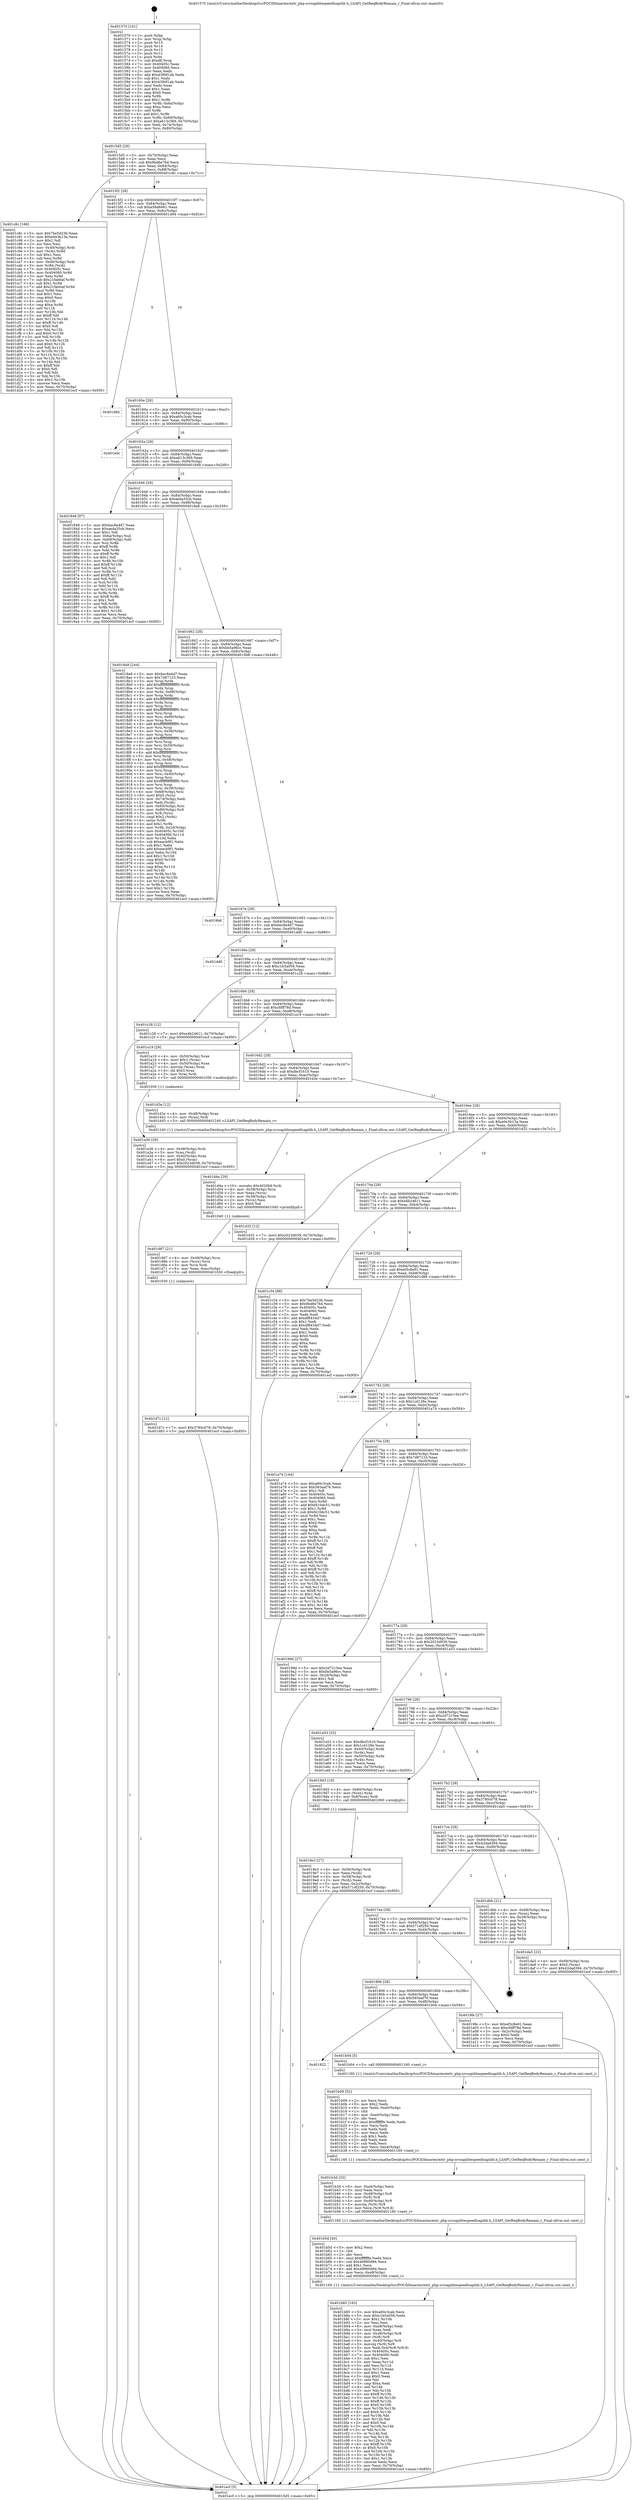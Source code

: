digraph "0x401570" {
  label = "0x401570 (/mnt/c/Users/mathe/Desktop/tcc/POCII/binaries/extr_php-srcsapilitespeedlsapilib.h_LSAPI_GetReqBodyRemain_r_Final-ollvm.out::main(0))"
  labelloc = "t"
  node[shape=record]

  Entry [label="",width=0.3,height=0.3,shape=circle,fillcolor=black,style=filled]
  "0x4015d5" [label="{
     0x4015d5 [29]\l
     | [instrs]\l
     &nbsp;&nbsp;0x4015d5 \<+3\>: mov -0x70(%rbp),%eax\l
     &nbsp;&nbsp;0x4015d8 \<+2\>: mov %eax,%ecx\l
     &nbsp;&nbsp;0x4015da \<+6\>: sub $0x9bd6e76d,%ecx\l
     &nbsp;&nbsp;0x4015e0 \<+6\>: mov %eax,-0x84(%rbp)\l
     &nbsp;&nbsp;0x4015e6 \<+6\>: mov %ecx,-0x88(%rbp)\l
     &nbsp;&nbsp;0x4015ec \<+6\>: je 0000000000401c8c \<main+0x71c\>\l
  }"]
  "0x401c8c" [label="{
     0x401c8c [166]\l
     | [instrs]\l
     &nbsp;&nbsp;0x401c8c \<+5\>: mov $0x7be5d23b,%eax\l
     &nbsp;&nbsp;0x401c91 \<+5\>: mov $0xe0e3b13a,%ecx\l
     &nbsp;&nbsp;0x401c96 \<+2\>: mov $0x1,%dl\l
     &nbsp;&nbsp;0x401c98 \<+2\>: xor %esi,%esi\l
     &nbsp;&nbsp;0x401c9a \<+4\>: mov -0x40(%rbp),%rdi\l
     &nbsp;&nbsp;0x401c9e \<+3\>: mov (%rdi),%r8d\l
     &nbsp;&nbsp;0x401ca1 \<+3\>: sub $0x1,%esi\l
     &nbsp;&nbsp;0x401ca4 \<+3\>: sub %esi,%r8d\l
     &nbsp;&nbsp;0x401ca7 \<+4\>: mov -0x40(%rbp),%rdi\l
     &nbsp;&nbsp;0x401cab \<+3\>: mov %r8d,(%rdi)\l
     &nbsp;&nbsp;0x401cae \<+7\>: mov 0x40405c,%esi\l
     &nbsp;&nbsp;0x401cb5 \<+8\>: mov 0x404060,%r8d\l
     &nbsp;&nbsp;0x401cbd \<+3\>: mov %esi,%r9d\l
     &nbsp;&nbsp;0x401cc0 \<+7\>: sub $0x21fab0af,%r9d\l
     &nbsp;&nbsp;0x401cc7 \<+4\>: sub $0x1,%r9d\l
     &nbsp;&nbsp;0x401ccb \<+7\>: add $0x21fab0af,%r9d\l
     &nbsp;&nbsp;0x401cd2 \<+4\>: imul %r9d,%esi\l
     &nbsp;&nbsp;0x401cd6 \<+3\>: and $0x1,%esi\l
     &nbsp;&nbsp;0x401cd9 \<+3\>: cmp $0x0,%esi\l
     &nbsp;&nbsp;0x401cdc \<+4\>: sete %r10b\l
     &nbsp;&nbsp;0x401ce0 \<+4\>: cmp $0xa,%r8d\l
     &nbsp;&nbsp;0x401ce4 \<+4\>: setl %r11b\l
     &nbsp;&nbsp;0x401ce8 \<+3\>: mov %r10b,%bl\l
     &nbsp;&nbsp;0x401ceb \<+3\>: xor $0xff,%bl\l
     &nbsp;&nbsp;0x401cee \<+3\>: mov %r11b,%r14b\l
     &nbsp;&nbsp;0x401cf1 \<+4\>: xor $0xff,%r14b\l
     &nbsp;&nbsp;0x401cf5 \<+3\>: xor $0x0,%dl\l
     &nbsp;&nbsp;0x401cf8 \<+3\>: mov %bl,%r15b\l
     &nbsp;&nbsp;0x401cfb \<+4\>: and $0x0,%r15b\l
     &nbsp;&nbsp;0x401cff \<+3\>: and %dl,%r10b\l
     &nbsp;&nbsp;0x401d02 \<+3\>: mov %r14b,%r12b\l
     &nbsp;&nbsp;0x401d05 \<+4\>: and $0x0,%r12b\l
     &nbsp;&nbsp;0x401d09 \<+3\>: and %dl,%r11b\l
     &nbsp;&nbsp;0x401d0c \<+3\>: or %r10b,%r15b\l
     &nbsp;&nbsp;0x401d0f \<+3\>: or %r11b,%r12b\l
     &nbsp;&nbsp;0x401d12 \<+3\>: xor %r12b,%r15b\l
     &nbsp;&nbsp;0x401d15 \<+3\>: or %r14b,%bl\l
     &nbsp;&nbsp;0x401d18 \<+3\>: xor $0xff,%bl\l
     &nbsp;&nbsp;0x401d1b \<+3\>: or $0x0,%dl\l
     &nbsp;&nbsp;0x401d1e \<+2\>: and %dl,%bl\l
     &nbsp;&nbsp;0x401d20 \<+3\>: or %bl,%r15b\l
     &nbsp;&nbsp;0x401d23 \<+4\>: test $0x1,%r15b\l
     &nbsp;&nbsp;0x401d27 \<+3\>: cmovne %ecx,%eax\l
     &nbsp;&nbsp;0x401d2a \<+3\>: mov %eax,-0x70(%rbp)\l
     &nbsp;&nbsp;0x401d2d \<+5\>: jmp 0000000000401ecf \<main+0x95f\>\l
  }"]
  "0x4015f2" [label="{
     0x4015f2 [28]\l
     | [instrs]\l
     &nbsp;&nbsp;0x4015f2 \<+5\>: jmp 00000000004015f7 \<main+0x87\>\l
     &nbsp;&nbsp;0x4015f7 \<+6\>: mov -0x84(%rbp),%eax\l
     &nbsp;&nbsp;0x4015fd \<+5\>: sub $0xa56d6661,%eax\l
     &nbsp;&nbsp;0x401602 \<+6\>: mov %eax,-0x8c(%rbp)\l
     &nbsp;&nbsp;0x401608 \<+6\>: je 0000000000401d94 \<main+0x824\>\l
  }"]
  Exit [label="",width=0.3,height=0.3,shape=circle,fillcolor=black,style=filled,peripheries=2]
  "0x401d94" [label="{
     0x401d94\l
  }", style=dashed]
  "0x40160e" [label="{
     0x40160e [28]\l
     | [instrs]\l
     &nbsp;&nbsp;0x40160e \<+5\>: jmp 0000000000401613 \<main+0xa3\>\l
     &nbsp;&nbsp;0x401613 \<+6\>: mov -0x84(%rbp),%eax\l
     &nbsp;&nbsp;0x401619 \<+5\>: sub $0xa60c3cab,%eax\l
     &nbsp;&nbsp;0x40161e \<+6\>: mov %eax,-0x90(%rbp)\l
     &nbsp;&nbsp;0x401624 \<+6\>: je 0000000000401e0c \<main+0x89c\>\l
  }"]
  "0x401d7c" [label="{
     0x401d7c [12]\l
     | [instrs]\l
     &nbsp;&nbsp;0x401d7c \<+7\>: movl $0x3780c078,-0x70(%rbp)\l
     &nbsp;&nbsp;0x401d83 \<+5\>: jmp 0000000000401ecf \<main+0x95f\>\l
  }"]
  "0x401e0c" [label="{
     0x401e0c\l
  }", style=dashed]
  "0x40162a" [label="{
     0x40162a [28]\l
     | [instrs]\l
     &nbsp;&nbsp;0x40162a \<+5\>: jmp 000000000040162f \<main+0xbf\>\l
     &nbsp;&nbsp;0x40162f \<+6\>: mov -0x84(%rbp),%eax\l
     &nbsp;&nbsp;0x401635 \<+5\>: sub $0xa613c369,%eax\l
     &nbsp;&nbsp;0x40163a \<+6\>: mov %eax,-0x94(%rbp)\l
     &nbsp;&nbsp;0x401640 \<+6\>: je 0000000000401848 \<main+0x2d8\>\l
  }"]
  "0x401d67" [label="{
     0x401d67 [21]\l
     | [instrs]\l
     &nbsp;&nbsp;0x401d67 \<+4\>: mov -0x48(%rbp),%rcx\l
     &nbsp;&nbsp;0x401d6b \<+3\>: mov (%rcx),%rcx\l
     &nbsp;&nbsp;0x401d6e \<+3\>: mov %rcx,%rdi\l
     &nbsp;&nbsp;0x401d71 \<+6\>: mov %eax,-0xec(%rbp)\l
     &nbsp;&nbsp;0x401d77 \<+5\>: call 0000000000401030 \<free@plt\>\l
     | [calls]\l
     &nbsp;&nbsp;0x401030 \{1\} (unknown)\l
  }"]
  "0x401848" [label="{
     0x401848 [97]\l
     | [instrs]\l
     &nbsp;&nbsp;0x401848 \<+5\>: mov $0xbec8a4d7,%eax\l
     &nbsp;&nbsp;0x40184d \<+5\>: mov $0xaeda35cb,%ecx\l
     &nbsp;&nbsp;0x401852 \<+2\>: mov $0x1,%dl\l
     &nbsp;&nbsp;0x401854 \<+4\>: mov -0x6a(%rbp),%sil\l
     &nbsp;&nbsp;0x401858 \<+4\>: mov -0x69(%rbp),%dil\l
     &nbsp;&nbsp;0x40185c \<+3\>: mov %sil,%r8b\l
     &nbsp;&nbsp;0x40185f \<+4\>: xor $0xff,%r8b\l
     &nbsp;&nbsp;0x401863 \<+3\>: mov %dil,%r9b\l
     &nbsp;&nbsp;0x401866 \<+4\>: xor $0xff,%r9b\l
     &nbsp;&nbsp;0x40186a \<+3\>: xor $0x1,%dl\l
     &nbsp;&nbsp;0x40186d \<+3\>: mov %r8b,%r10b\l
     &nbsp;&nbsp;0x401870 \<+4\>: and $0xff,%r10b\l
     &nbsp;&nbsp;0x401874 \<+3\>: and %dl,%sil\l
     &nbsp;&nbsp;0x401877 \<+3\>: mov %r9b,%r11b\l
     &nbsp;&nbsp;0x40187a \<+4\>: and $0xff,%r11b\l
     &nbsp;&nbsp;0x40187e \<+3\>: and %dl,%dil\l
     &nbsp;&nbsp;0x401881 \<+3\>: or %sil,%r10b\l
     &nbsp;&nbsp;0x401884 \<+3\>: or %dil,%r11b\l
     &nbsp;&nbsp;0x401887 \<+3\>: xor %r11b,%r10b\l
     &nbsp;&nbsp;0x40188a \<+3\>: or %r9b,%r8b\l
     &nbsp;&nbsp;0x40188d \<+4\>: xor $0xff,%r8b\l
     &nbsp;&nbsp;0x401891 \<+3\>: or $0x1,%dl\l
     &nbsp;&nbsp;0x401894 \<+3\>: and %dl,%r8b\l
     &nbsp;&nbsp;0x401897 \<+3\>: or %r8b,%r10b\l
     &nbsp;&nbsp;0x40189a \<+4\>: test $0x1,%r10b\l
     &nbsp;&nbsp;0x40189e \<+3\>: cmovne %ecx,%eax\l
     &nbsp;&nbsp;0x4018a1 \<+3\>: mov %eax,-0x70(%rbp)\l
     &nbsp;&nbsp;0x4018a4 \<+5\>: jmp 0000000000401ecf \<main+0x95f\>\l
  }"]
  "0x401646" [label="{
     0x401646 [28]\l
     | [instrs]\l
     &nbsp;&nbsp;0x401646 \<+5\>: jmp 000000000040164b \<main+0xdb\>\l
     &nbsp;&nbsp;0x40164b \<+6\>: mov -0x84(%rbp),%eax\l
     &nbsp;&nbsp;0x401651 \<+5\>: sub $0xaeda35cb,%eax\l
     &nbsp;&nbsp;0x401656 \<+6\>: mov %eax,-0x98(%rbp)\l
     &nbsp;&nbsp;0x40165c \<+6\>: je 00000000004018a9 \<main+0x339\>\l
  }"]
  "0x401ecf" [label="{
     0x401ecf [5]\l
     | [instrs]\l
     &nbsp;&nbsp;0x401ecf \<+5\>: jmp 00000000004015d5 \<main+0x65\>\l
  }"]
  "0x401570" [label="{
     0x401570 [101]\l
     | [instrs]\l
     &nbsp;&nbsp;0x401570 \<+1\>: push %rbp\l
     &nbsp;&nbsp;0x401571 \<+3\>: mov %rsp,%rbp\l
     &nbsp;&nbsp;0x401574 \<+2\>: push %r15\l
     &nbsp;&nbsp;0x401576 \<+2\>: push %r14\l
     &nbsp;&nbsp;0x401578 \<+2\>: push %r13\l
     &nbsp;&nbsp;0x40157a \<+2\>: push %r12\l
     &nbsp;&nbsp;0x40157c \<+1\>: push %rbx\l
     &nbsp;&nbsp;0x40157d \<+7\>: sub $0xd8,%rsp\l
     &nbsp;&nbsp;0x401584 \<+7\>: mov 0x40405c,%eax\l
     &nbsp;&nbsp;0x40158b \<+7\>: mov 0x404060,%ecx\l
     &nbsp;&nbsp;0x401592 \<+2\>: mov %eax,%edx\l
     &nbsp;&nbsp;0x401594 \<+6\>: add $0x4390f1ab,%edx\l
     &nbsp;&nbsp;0x40159a \<+3\>: sub $0x1,%edx\l
     &nbsp;&nbsp;0x40159d \<+6\>: sub $0x4390f1ab,%edx\l
     &nbsp;&nbsp;0x4015a3 \<+3\>: imul %edx,%eax\l
     &nbsp;&nbsp;0x4015a6 \<+3\>: and $0x1,%eax\l
     &nbsp;&nbsp;0x4015a9 \<+3\>: cmp $0x0,%eax\l
     &nbsp;&nbsp;0x4015ac \<+4\>: sete %r8b\l
     &nbsp;&nbsp;0x4015b0 \<+4\>: and $0x1,%r8b\l
     &nbsp;&nbsp;0x4015b4 \<+4\>: mov %r8b,-0x6a(%rbp)\l
     &nbsp;&nbsp;0x4015b8 \<+3\>: cmp $0xa,%ecx\l
     &nbsp;&nbsp;0x4015bb \<+4\>: setl %r8b\l
     &nbsp;&nbsp;0x4015bf \<+4\>: and $0x1,%r8b\l
     &nbsp;&nbsp;0x4015c3 \<+4\>: mov %r8b,-0x69(%rbp)\l
     &nbsp;&nbsp;0x4015c7 \<+7\>: movl $0xa613c369,-0x70(%rbp)\l
     &nbsp;&nbsp;0x4015ce \<+3\>: mov %edi,-0x74(%rbp)\l
     &nbsp;&nbsp;0x4015d1 \<+4\>: mov %rsi,-0x80(%rbp)\l
  }"]
  "0x401d4a" [label="{
     0x401d4a [29]\l
     | [instrs]\l
     &nbsp;&nbsp;0x401d4a \<+10\>: movabs $0x4020b6,%rdi\l
     &nbsp;&nbsp;0x401d54 \<+4\>: mov -0x38(%rbp),%rcx\l
     &nbsp;&nbsp;0x401d58 \<+2\>: mov %eax,(%rcx)\l
     &nbsp;&nbsp;0x401d5a \<+4\>: mov -0x38(%rbp),%rcx\l
     &nbsp;&nbsp;0x401d5e \<+2\>: mov (%rcx),%esi\l
     &nbsp;&nbsp;0x401d60 \<+2\>: mov $0x0,%al\l
     &nbsp;&nbsp;0x401d62 \<+5\>: call 0000000000401040 \<printf@plt\>\l
     | [calls]\l
     &nbsp;&nbsp;0x401040 \{1\} (unknown)\l
  }"]
  "0x4018a9" [label="{
     0x4018a9 [244]\l
     | [instrs]\l
     &nbsp;&nbsp;0x4018a9 \<+5\>: mov $0xbec8a4d7,%eax\l
     &nbsp;&nbsp;0x4018ae \<+5\>: mov $0x7d87123,%ecx\l
     &nbsp;&nbsp;0x4018b3 \<+3\>: mov %rsp,%rdx\l
     &nbsp;&nbsp;0x4018b6 \<+4\>: add $0xfffffffffffffff0,%rdx\l
     &nbsp;&nbsp;0x4018ba \<+3\>: mov %rdx,%rsp\l
     &nbsp;&nbsp;0x4018bd \<+4\>: mov %rdx,-0x68(%rbp)\l
     &nbsp;&nbsp;0x4018c1 \<+3\>: mov %rsp,%rdx\l
     &nbsp;&nbsp;0x4018c4 \<+4\>: add $0xfffffffffffffff0,%rdx\l
     &nbsp;&nbsp;0x4018c8 \<+3\>: mov %rdx,%rsp\l
     &nbsp;&nbsp;0x4018cb \<+3\>: mov %rsp,%rsi\l
     &nbsp;&nbsp;0x4018ce \<+4\>: add $0xfffffffffffffff0,%rsi\l
     &nbsp;&nbsp;0x4018d2 \<+3\>: mov %rsi,%rsp\l
     &nbsp;&nbsp;0x4018d5 \<+4\>: mov %rsi,-0x60(%rbp)\l
     &nbsp;&nbsp;0x4018d9 \<+3\>: mov %rsp,%rsi\l
     &nbsp;&nbsp;0x4018dc \<+4\>: add $0xfffffffffffffff0,%rsi\l
     &nbsp;&nbsp;0x4018e0 \<+3\>: mov %rsi,%rsp\l
     &nbsp;&nbsp;0x4018e3 \<+4\>: mov %rsi,-0x58(%rbp)\l
     &nbsp;&nbsp;0x4018e7 \<+3\>: mov %rsp,%rsi\l
     &nbsp;&nbsp;0x4018ea \<+4\>: add $0xfffffffffffffff0,%rsi\l
     &nbsp;&nbsp;0x4018ee \<+3\>: mov %rsi,%rsp\l
     &nbsp;&nbsp;0x4018f1 \<+4\>: mov %rsi,-0x50(%rbp)\l
     &nbsp;&nbsp;0x4018f5 \<+3\>: mov %rsp,%rsi\l
     &nbsp;&nbsp;0x4018f8 \<+4\>: add $0xfffffffffffffff0,%rsi\l
     &nbsp;&nbsp;0x4018fc \<+3\>: mov %rsi,%rsp\l
     &nbsp;&nbsp;0x4018ff \<+4\>: mov %rsi,-0x48(%rbp)\l
     &nbsp;&nbsp;0x401903 \<+3\>: mov %rsp,%rsi\l
     &nbsp;&nbsp;0x401906 \<+4\>: add $0xfffffffffffffff0,%rsi\l
     &nbsp;&nbsp;0x40190a \<+3\>: mov %rsi,%rsp\l
     &nbsp;&nbsp;0x40190d \<+4\>: mov %rsi,-0x40(%rbp)\l
     &nbsp;&nbsp;0x401911 \<+3\>: mov %rsp,%rsi\l
     &nbsp;&nbsp;0x401914 \<+4\>: add $0xfffffffffffffff0,%rsi\l
     &nbsp;&nbsp;0x401918 \<+3\>: mov %rsi,%rsp\l
     &nbsp;&nbsp;0x40191b \<+4\>: mov %rsi,-0x38(%rbp)\l
     &nbsp;&nbsp;0x40191f \<+4\>: mov -0x68(%rbp),%rsi\l
     &nbsp;&nbsp;0x401923 \<+6\>: movl $0x0,(%rsi)\l
     &nbsp;&nbsp;0x401929 \<+3\>: mov -0x74(%rbp),%edi\l
     &nbsp;&nbsp;0x40192c \<+2\>: mov %edi,(%rdx)\l
     &nbsp;&nbsp;0x40192e \<+4\>: mov -0x60(%rbp),%rsi\l
     &nbsp;&nbsp;0x401932 \<+4\>: mov -0x80(%rbp),%r8\l
     &nbsp;&nbsp;0x401936 \<+3\>: mov %r8,(%rsi)\l
     &nbsp;&nbsp;0x401939 \<+3\>: cmpl $0x2,(%rdx)\l
     &nbsp;&nbsp;0x40193c \<+4\>: setne %r9b\l
     &nbsp;&nbsp;0x401940 \<+4\>: and $0x1,%r9b\l
     &nbsp;&nbsp;0x401944 \<+4\>: mov %r9b,-0x2d(%rbp)\l
     &nbsp;&nbsp;0x401948 \<+8\>: mov 0x40405c,%r10d\l
     &nbsp;&nbsp;0x401950 \<+8\>: mov 0x404060,%r11d\l
     &nbsp;&nbsp;0x401958 \<+3\>: mov %r10d,%ebx\l
     &nbsp;&nbsp;0x40195b \<+6\>: sub $0xeacb9f1,%ebx\l
     &nbsp;&nbsp;0x401961 \<+3\>: sub $0x1,%ebx\l
     &nbsp;&nbsp;0x401964 \<+6\>: add $0xeacb9f1,%ebx\l
     &nbsp;&nbsp;0x40196a \<+4\>: imul %ebx,%r10d\l
     &nbsp;&nbsp;0x40196e \<+4\>: and $0x1,%r10d\l
     &nbsp;&nbsp;0x401972 \<+4\>: cmp $0x0,%r10d\l
     &nbsp;&nbsp;0x401976 \<+4\>: sete %r9b\l
     &nbsp;&nbsp;0x40197a \<+4\>: cmp $0xa,%r11d\l
     &nbsp;&nbsp;0x40197e \<+4\>: setl %r14b\l
     &nbsp;&nbsp;0x401982 \<+3\>: mov %r9b,%r15b\l
     &nbsp;&nbsp;0x401985 \<+3\>: and %r14b,%r15b\l
     &nbsp;&nbsp;0x401988 \<+3\>: xor %r14b,%r9b\l
     &nbsp;&nbsp;0x40198b \<+3\>: or %r9b,%r15b\l
     &nbsp;&nbsp;0x40198e \<+4\>: test $0x1,%r15b\l
     &nbsp;&nbsp;0x401992 \<+3\>: cmovne %ecx,%eax\l
     &nbsp;&nbsp;0x401995 \<+3\>: mov %eax,-0x70(%rbp)\l
     &nbsp;&nbsp;0x401998 \<+5\>: jmp 0000000000401ecf \<main+0x95f\>\l
  }"]
  "0x401662" [label="{
     0x401662 [28]\l
     | [instrs]\l
     &nbsp;&nbsp;0x401662 \<+5\>: jmp 0000000000401667 \<main+0xf7\>\l
     &nbsp;&nbsp;0x401667 \<+6\>: mov -0x84(%rbp),%eax\l
     &nbsp;&nbsp;0x40166d \<+5\>: sub $0xbb5a96cc,%eax\l
     &nbsp;&nbsp;0x401672 \<+6\>: mov %eax,-0x9c(%rbp)\l
     &nbsp;&nbsp;0x401678 \<+6\>: je 00000000004019b8 \<main+0x448\>\l
  }"]
  "0x401b85" [label="{
     0x401b85 [163]\l
     | [instrs]\l
     &nbsp;&nbsp;0x401b85 \<+5\>: mov $0xa60c3cab,%ecx\l
     &nbsp;&nbsp;0x401b8a \<+5\>: mov $0xc1b5a056,%edx\l
     &nbsp;&nbsp;0x401b8f \<+3\>: mov $0x1,%r10b\l
     &nbsp;&nbsp;0x401b92 \<+2\>: xor %esi,%esi\l
     &nbsp;&nbsp;0x401b94 \<+6\>: mov -0xe8(%rbp),%edi\l
     &nbsp;&nbsp;0x401b9a \<+3\>: imul %eax,%edi\l
     &nbsp;&nbsp;0x401b9d \<+4\>: mov -0x48(%rbp),%r8\l
     &nbsp;&nbsp;0x401ba1 \<+3\>: mov (%r8),%r8\l
     &nbsp;&nbsp;0x401ba4 \<+4\>: mov -0x40(%rbp),%r9\l
     &nbsp;&nbsp;0x401ba8 \<+3\>: movslq (%r9),%r9\l
     &nbsp;&nbsp;0x401bab \<+5\>: mov %edi,0x4(%r8,%r9,8)\l
     &nbsp;&nbsp;0x401bb0 \<+7\>: mov 0x40405c,%eax\l
     &nbsp;&nbsp;0x401bb7 \<+7\>: mov 0x404060,%edi\l
     &nbsp;&nbsp;0x401bbe \<+3\>: sub $0x1,%esi\l
     &nbsp;&nbsp;0x401bc1 \<+3\>: mov %eax,%r11d\l
     &nbsp;&nbsp;0x401bc4 \<+3\>: add %esi,%r11d\l
     &nbsp;&nbsp;0x401bc7 \<+4\>: imul %r11d,%eax\l
     &nbsp;&nbsp;0x401bcb \<+3\>: and $0x1,%eax\l
     &nbsp;&nbsp;0x401bce \<+3\>: cmp $0x0,%eax\l
     &nbsp;&nbsp;0x401bd1 \<+3\>: sete %bl\l
     &nbsp;&nbsp;0x401bd4 \<+3\>: cmp $0xa,%edi\l
     &nbsp;&nbsp;0x401bd7 \<+4\>: setl %r14b\l
     &nbsp;&nbsp;0x401bdb \<+3\>: mov %bl,%r15b\l
     &nbsp;&nbsp;0x401bde \<+4\>: xor $0xff,%r15b\l
     &nbsp;&nbsp;0x401be2 \<+3\>: mov %r14b,%r12b\l
     &nbsp;&nbsp;0x401be5 \<+4\>: xor $0xff,%r12b\l
     &nbsp;&nbsp;0x401be9 \<+4\>: xor $0x0,%r10b\l
     &nbsp;&nbsp;0x401bed \<+3\>: mov %r15b,%r13b\l
     &nbsp;&nbsp;0x401bf0 \<+4\>: and $0x0,%r13b\l
     &nbsp;&nbsp;0x401bf4 \<+3\>: and %r10b,%bl\l
     &nbsp;&nbsp;0x401bf7 \<+3\>: mov %r12b,%al\l
     &nbsp;&nbsp;0x401bfa \<+2\>: and $0x0,%al\l
     &nbsp;&nbsp;0x401bfc \<+3\>: and %r10b,%r14b\l
     &nbsp;&nbsp;0x401bff \<+3\>: or %bl,%r13b\l
     &nbsp;&nbsp;0x401c02 \<+3\>: or %r14b,%al\l
     &nbsp;&nbsp;0x401c05 \<+3\>: xor %al,%r13b\l
     &nbsp;&nbsp;0x401c08 \<+3\>: or %r12b,%r15b\l
     &nbsp;&nbsp;0x401c0b \<+4\>: xor $0xff,%r15b\l
     &nbsp;&nbsp;0x401c0f \<+4\>: or $0x0,%r10b\l
     &nbsp;&nbsp;0x401c13 \<+3\>: and %r10b,%r15b\l
     &nbsp;&nbsp;0x401c16 \<+3\>: or %r15b,%r13b\l
     &nbsp;&nbsp;0x401c19 \<+4\>: test $0x1,%r13b\l
     &nbsp;&nbsp;0x401c1d \<+3\>: cmovne %edx,%ecx\l
     &nbsp;&nbsp;0x401c20 \<+3\>: mov %ecx,-0x70(%rbp)\l
     &nbsp;&nbsp;0x401c23 \<+5\>: jmp 0000000000401ecf \<main+0x95f\>\l
  }"]
  "0x401b5d" [label="{
     0x401b5d [40]\l
     | [instrs]\l
     &nbsp;&nbsp;0x401b5d \<+5\>: mov $0x2,%ecx\l
     &nbsp;&nbsp;0x401b62 \<+1\>: cltd\l
     &nbsp;&nbsp;0x401b63 \<+2\>: idiv %ecx\l
     &nbsp;&nbsp;0x401b65 \<+6\>: imul $0xfffffffe,%edx,%ecx\l
     &nbsp;&nbsp;0x401b6b \<+6\>: sub $0x49860d94,%ecx\l
     &nbsp;&nbsp;0x401b71 \<+3\>: add $0x1,%ecx\l
     &nbsp;&nbsp;0x401b74 \<+6\>: add $0x49860d94,%ecx\l
     &nbsp;&nbsp;0x401b7a \<+6\>: mov %ecx,-0xe8(%rbp)\l
     &nbsp;&nbsp;0x401b80 \<+5\>: call 0000000000401160 \<next_i\>\l
     | [calls]\l
     &nbsp;&nbsp;0x401160 \{1\} (/mnt/c/Users/mathe/Desktop/tcc/POCII/binaries/extr_php-srcsapilitespeedlsapilib.h_LSAPI_GetReqBodyRemain_r_Final-ollvm.out::next_i)\l
  }"]
  "0x4019b8" [label="{
     0x4019b8\l
  }", style=dashed]
  "0x40167e" [label="{
     0x40167e [28]\l
     | [instrs]\l
     &nbsp;&nbsp;0x40167e \<+5\>: jmp 0000000000401683 \<main+0x113\>\l
     &nbsp;&nbsp;0x401683 \<+6\>: mov -0x84(%rbp),%eax\l
     &nbsp;&nbsp;0x401689 \<+5\>: sub $0xbec8a4d7,%eax\l
     &nbsp;&nbsp;0x40168e \<+6\>: mov %eax,-0xa0(%rbp)\l
     &nbsp;&nbsp;0x401694 \<+6\>: je 0000000000401dd0 \<main+0x860\>\l
  }"]
  "0x401b3d" [label="{
     0x401b3d [32]\l
     | [instrs]\l
     &nbsp;&nbsp;0x401b3d \<+6\>: mov -0xe4(%rbp),%ecx\l
     &nbsp;&nbsp;0x401b43 \<+3\>: imul %eax,%ecx\l
     &nbsp;&nbsp;0x401b46 \<+4\>: mov -0x48(%rbp),%r8\l
     &nbsp;&nbsp;0x401b4a \<+3\>: mov (%r8),%r8\l
     &nbsp;&nbsp;0x401b4d \<+4\>: mov -0x40(%rbp),%r9\l
     &nbsp;&nbsp;0x401b51 \<+3\>: movslq (%r9),%r9\l
     &nbsp;&nbsp;0x401b54 \<+4\>: mov %ecx,(%r8,%r9,8)\l
     &nbsp;&nbsp;0x401b58 \<+5\>: call 0000000000401160 \<next_i\>\l
     | [calls]\l
     &nbsp;&nbsp;0x401160 \{1\} (/mnt/c/Users/mathe/Desktop/tcc/POCII/binaries/extr_php-srcsapilitespeedlsapilib.h_LSAPI_GetReqBodyRemain_r_Final-ollvm.out::next_i)\l
  }"]
  "0x401dd0" [label="{
     0x401dd0\l
  }", style=dashed]
  "0x40169a" [label="{
     0x40169a [28]\l
     | [instrs]\l
     &nbsp;&nbsp;0x40169a \<+5\>: jmp 000000000040169f \<main+0x12f\>\l
     &nbsp;&nbsp;0x40169f \<+6\>: mov -0x84(%rbp),%eax\l
     &nbsp;&nbsp;0x4016a5 \<+5\>: sub $0xc1b5a056,%eax\l
     &nbsp;&nbsp;0x4016aa \<+6\>: mov %eax,-0xa4(%rbp)\l
     &nbsp;&nbsp;0x4016b0 \<+6\>: je 0000000000401c28 \<main+0x6b8\>\l
  }"]
  "0x401b09" [label="{
     0x401b09 [52]\l
     | [instrs]\l
     &nbsp;&nbsp;0x401b09 \<+2\>: xor %ecx,%ecx\l
     &nbsp;&nbsp;0x401b0b \<+5\>: mov $0x2,%edx\l
     &nbsp;&nbsp;0x401b10 \<+6\>: mov %edx,-0xe0(%rbp)\l
     &nbsp;&nbsp;0x401b16 \<+1\>: cltd\l
     &nbsp;&nbsp;0x401b17 \<+6\>: mov -0xe0(%rbp),%esi\l
     &nbsp;&nbsp;0x401b1d \<+2\>: idiv %esi\l
     &nbsp;&nbsp;0x401b1f \<+6\>: imul $0xfffffffe,%edx,%edx\l
     &nbsp;&nbsp;0x401b25 \<+2\>: mov %ecx,%edi\l
     &nbsp;&nbsp;0x401b27 \<+2\>: sub %edx,%edi\l
     &nbsp;&nbsp;0x401b29 \<+2\>: mov %ecx,%edx\l
     &nbsp;&nbsp;0x401b2b \<+3\>: sub $0x1,%edx\l
     &nbsp;&nbsp;0x401b2e \<+2\>: add %edx,%edi\l
     &nbsp;&nbsp;0x401b30 \<+2\>: sub %edi,%ecx\l
     &nbsp;&nbsp;0x401b32 \<+6\>: mov %ecx,-0xe4(%rbp)\l
     &nbsp;&nbsp;0x401b38 \<+5\>: call 0000000000401160 \<next_i\>\l
     | [calls]\l
     &nbsp;&nbsp;0x401160 \{1\} (/mnt/c/Users/mathe/Desktop/tcc/POCII/binaries/extr_php-srcsapilitespeedlsapilib.h_LSAPI_GetReqBodyRemain_r_Final-ollvm.out::next_i)\l
  }"]
  "0x401c28" [label="{
     0x401c28 [12]\l
     | [instrs]\l
     &nbsp;&nbsp;0x401c28 \<+7\>: movl $0xe4b24611,-0x70(%rbp)\l
     &nbsp;&nbsp;0x401c2f \<+5\>: jmp 0000000000401ecf \<main+0x95f\>\l
  }"]
  "0x4016b6" [label="{
     0x4016b6 [28]\l
     | [instrs]\l
     &nbsp;&nbsp;0x4016b6 \<+5\>: jmp 00000000004016bb \<main+0x14b\>\l
     &nbsp;&nbsp;0x4016bb \<+6\>: mov -0x84(%rbp),%eax\l
     &nbsp;&nbsp;0x4016c1 \<+5\>: sub $0xcfdff78d,%eax\l
     &nbsp;&nbsp;0x4016c6 \<+6\>: mov %eax,-0xa8(%rbp)\l
     &nbsp;&nbsp;0x4016cc \<+6\>: je 0000000000401a19 \<main+0x4a9\>\l
  }"]
  "0x401822" [label="{
     0x401822\l
  }", style=dashed]
  "0x401a19" [label="{
     0x401a19 [29]\l
     | [instrs]\l
     &nbsp;&nbsp;0x401a19 \<+4\>: mov -0x50(%rbp),%rax\l
     &nbsp;&nbsp;0x401a1d \<+6\>: movl $0x1,(%rax)\l
     &nbsp;&nbsp;0x401a23 \<+4\>: mov -0x50(%rbp),%rax\l
     &nbsp;&nbsp;0x401a27 \<+3\>: movslq (%rax),%rax\l
     &nbsp;&nbsp;0x401a2a \<+4\>: shl $0x3,%rax\l
     &nbsp;&nbsp;0x401a2e \<+3\>: mov %rax,%rdi\l
     &nbsp;&nbsp;0x401a31 \<+5\>: call 0000000000401050 \<malloc@plt\>\l
     | [calls]\l
     &nbsp;&nbsp;0x401050 \{1\} (unknown)\l
  }"]
  "0x4016d2" [label="{
     0x4016d2 [28]\l
     | [instrs]\l
     &nbsp;&nbsp;0x4016d2 \<+5\>: jmp 00000000004016d7 \<main+0x167\>\l
     &nbsp;&nbsp;0x4016d7 \<+6\>: mov -0x84(%rbp),%eax\l
     &nbsp;&nbsp;0x4016dd \<+5\>: sub $0xdbcf1610,%eax\l
     &nbsp;&nbsp;0x4016e2 \<+6\>: mov %eax,-0xac(%rbp)\l
     &nbsp;&nbsp;0x4016e8 \<+6\>: je 0000000000401d3e \<main+0x7ce\>\l
  }"]
  "0x401b04" [label="{
     0x401b04 [5]\l
     | [instrs]\l
     &nbsp;&nbsp;0x401b04 \<+5\>: call 0000000000401160 \<next_i\>\l
     | [calls]\l
     &nbsp;&nbsp;0x401160 \{1\} (/mnt/c/Users/mathe/Desktop/tcc/POCII/binaries/extr_php-srcsapilitespeedlsapilib.h_LSAPI_GetReqBodyRemain_r_Final-ollvm.out::next_i)\l
  }"]
  "0x401d3e" [label="{
     0x401d3e [12]\l
     | [instrs]\l
     &nbsp;&nbsp;0x401d3e \<+4\>: mov -0x48(%rbp),%rax\l
     &nbsp;&nbsp;0x401d42 \<+3\>: mov (%rax),%rdi\l
     &nbsp;&nbsp;0x401d45 \<+5\>: call 0000000000401240 \<LSAPI_GetReqBodyRemain_r\>\l
     | [calls]\l
     &nbsp;&nbsp;0x401240 \{1\} (/mnt/c/Users/mathe/Desktop/tcc/POCII/binaries/extr_php-srcsapilitespeedlsapilib.h_LSAPI_GetReqBodyRemain_r_Final-ollvm.out::LSAPI_GetReqBodyRemain_r)\l
  }"]
  "0x4016ee" [label="{
     0x4016ee [28]\l
     | [instrs]\l
     &nbsp;&nbsp;0x4016ee \<+5\>: jmp 00000000004016f3 \<main+0x183\>\l
     &nbsp;&nbsp;0x4016f3 \<+6\>: mov -0x84(%rbp),%eax\l
     &nbsp;&nbsp;0x4016f9 \<+5\>: sub $0xe0e3b13a,%eax\l
     &nbsp;&nbsp;0x4016fe \<+6\>: mov %eax,-0xb0(%rbp)\l
     &nbsp;&nbsp;0x401704 \<+6\>: je 0000000000401d32 \<main+0x7c2\>\l
  }"]
  "0x401a36" [label="{
     0x401a36 [29]\l
     | [instrs]\l
     &nbsp;&nbsp;0x401a36 \<+4\>: mov -0x48(%rbp),%rdi\l
     &nbsp;&nbsp;0x401a3a \<+3\>: mov %rax,(%rdi)\l
     &nbsp;&nbsp;0x401a3d \<+4\>: mov -0x40(%rbp),%rax\l
     &nbsp;&nbsp;0x401a41 \<+6\>: movl $0x0,(%rax)\l
     &nbsp;&nbsp;0x401a47 \<+7\>: movl $0x2023d039,-0x70(%rbp)\l
     &nbsp;&nbsp;0x401a4e \<+5\>: jmp 0000000000401ecf \<main+0x95f\>\l
  }"]
  "0x401d32" [label="{
     0x401d32 [12]\l
     | [instrs]\l
     &nbsp;&nbsp;0x401d32 \<+7\>: movl $0x2023d039,-0x70(%rbp)\l
     &nbsp;&nbsp;0x401d39 \<+5\>: jmp 0000000000401ecf \<main+0x95f\>\l
  }"]
  "0x40170a" [label="{
     0x40170a [28]\l
     | [instrs]\l
     &nbsp;&nbsp;0x40170a \<+5\>: jmp 000000000040170f \<main+0x19f\>\l
     &nbsp;&nbsp;0x40170f \<+6\>: mov -0x84(%rbp),%eax\l
     &nbsp;&nbsp;0x401715 \<+5\>: sub $0xe4b24611,%eax\l
     &nbsp;&nbsp;0x40171a \<+6\>: mov %eax,-0xb4(%rbp)\l
     &nbsp;&nbsp;0x401720 \<+6\>: je 0000000000401c34 \<main+0x6c4\>\l
  }"]
  "0x401806" [label="{
     0x401806 [28]\l
     | [instrs]\l
     &nbsp;&nbsp;0x401806 \<+5\>: jmp 000000000040180b \<main+0x29b\>\l
     &nbsp;&nbsp;0x40180b \<+6\>: mov -0x84(%rbp),%eax\l
     &nbsp;&nbsp;0x401811 \<+5\>: sub $0x593aaf76,%eax\l
     &nbsp;&nbsp;0x401816 \<+6\>: mov %eax,-0xd8(%rbp)\l
     &nbsp;&nbsp;0x40181c \<+6\>: je 0000000000401b04 \<main+0x594\>\l
  }"]
  "0x401c34" [label="{
     0x401c34 [88]\l
     | [instrs]\l
     &nbsp;&nbsp;0x401c34 \<+5\>: mov $0x7be5d23b,%eax\l
     &nbsp;&nbsp;0x401c39 \<+5\>: mov $0x9bd6e76d,%ecx\l
     &nbsp;&nbsp;0x401c3e \<+7\>: mov 0x40405c,%edx\l
     &nbsp;&nbsp;0x401c45 \<+7\>: mov 0x404060,%esi\l
     &nbsp;&nbsp;0x401c4c \<+2\>: mov %edx,%edi\l
     &nbsp;&nbsp;0x401c4e \<+6\>: add $0xdf8434d7,%edi\l
     &nbsp;&nbsp;0x401c54 \<+3\>: sub $0x1,%edi\l
     &nbsp;&nbsp;0x401c57 \<+6\>: sub $0xdf8434d7,%edi\l
     &nbsp;&nbsp;0x401c5d \<+3\>: imul %edi,%edx\l
     &nbsp;&nbsp;0x401c60 \<+3\>: and $0x1,%edx\l
     &nbsp;&nbsp;0x401c63 \<+3\>: cmp $0x0,%edx\l
     &nbsp;&nbsp;0x401c66 \<+4\>: sete %r8b\l
     &nbsp;&nbsp;0x401c6a \<+3\>: cmp $0xa,%esi\l
     &nbsp;&nbsp;0x401c6d \<+4\>: setl %r9b\l
     &nbsp;&nbsp;0x401c71 \<+3\>: mov %r8b,%r10b\l
     &nbsp;&nbsp;0x401c74 \<+3\>: and %r9b,%r10b\l
     &nbsp;&nbsp;0x401c77 \<+3\>: xor %r9b,%r8b\l
     &nbsp;&nbsp;0x401c7a \<+3\>: or %r8b,%r10b\l
     &nbsp;&nbsp;0x401c7d \<+4\>: test $0x1,%r10b\l
     &nbsp;&nbsp;0x401c81 \<+3\>: cmovne %ecx,%eax\l
     &nbsp;&nbsp;0x401c84 \<+3\>: mov %eax,-0x70(%rbp)\l
     &nbsp;&nbsp;0x401c87 \<+5\>: jmp 0000000000401ecf \<main+0x95f\>\l
  }"]
  "0x401726" [label="{
     0x401726 [28]\l
     | [instrs]\l
     &nbsp;&nbsp;0x401726 \<+5\>: jmp 000000000040172b \<main+0x1bb\>\l
     &nbsp;&nbsp;0x40172b \<+6\>: mov -0x84(%rbp),%eax\l
     &nbsp;&nbsp;0x401731 \<+5\>: sub $0xef3c8e91,%eax\l
     &nbsp;&nbsp;0x401736 \<+6\>: mov %eax,-0xb8(%rbp)\l
     &nbsp;&nbsp;0x40173c \<+6\>: je 0000000000401d88 \<main+0x818\>\l
  }"]
  "0x4019fe" [label="{
     0x4019fe [27]\l
     | [instrs]\l
     &nbsp;&nbsp;0x4019fe \<+5\>: mov $0xef3c8e91,%eax\l
     &nbsp;&nbsp;0x401a03 \<+5\>: mov $0xcfdff78d,%ecx\l
     &nbsp;&nbsp;0x401a08 \<+3\>: mov -0x2c(%rbp),%edx\l
     &nbsp;&nbsp;0x401a0b \<+3\>: cmp $0x0,%edx\l
     &nbsp;&nbsp;0x401a0e \<+3\>: cmove %ecx,%eax\l
     &nbsp;&nbsp;0x401a11 \<+3\>: mov %eax,-0x70(%rbp)\l
     &nbsp;&nbsp;0x401a14 \<+5\>: jmp 0000000000401ecf \<main+0x95f\>\l
  }"]
  "0x401d88" [label="{
     0x401d88\l
  }", style=dashed]
  "0x401742" [label="{
     0x401742 [28]\l
     | [instrs]\l
     &nbsp;&nbsp;0x401742 \<+5\>: jmp 0000000000401747 \<main+0x1d7\>\l
     &nbsp;&nbsp;0x401747 \<+6\>: mov -0x84(%rbp),%eax\l
     &nbsp;&nbsp;0x40174d \<+5\>: sub $0x1cd128e,%eax\l
     &nbsp;&nbsp;0x401752 \<+6\>: mov %eax,-0xbc(%rbp)\l
     &nbsp;&nbsp;0x401758 \<+6\>: je 0000000000401a74 \<main+0x504\>\l
  }"]
  "0x4017ea" [label="{
     0x4017ea [28]\l
     | [instrs]\l
     &nbsp;&nbsp;0x4017ea \<+5\>: jmp 00000000004017ef \<main+0x27f\>\l
     &nbsp;&nbsp;0x4017ef \<+6\>: mov -0x84(%rbp),%eax\l
     &nbsp;&nbsp;0x4017f5 \<+5\>: sub $0x5714f250,%eax\l
     &nbsp;&nbsp;0x4017fa \<+6\>: mov %eax,-0xd4(%rbp)\l
     &nbsp;&nbsp;0x401800 \<+6\>: je 00000000004019fe \<main+0x48e\>\l
  }"]
  "0x401a74" [label="{
     0x401a74 [144]\l
     | [instrs]\l
     &nbsp;&nbsp;0x401a74 \<+5\>: mov $0xa60c3cab,%eax\l
     &nbsp;&nbsp;0x401a79 \<+5\>: mov $0x593aaf76,%ecx\l
     &nbsp;&nbsp;0x401a7e \<+2\>: mov $0x1,%dl\l
     &nbsp;&nbsp;0x401a80 \<+7\>: mov 0x40405c,%esi\l
     &nbsp;&nbsp;0x401a87 \<+7\>: mov 0x404060,%edi\l
     &nbsp;&nbsp;0x401a8e \<+3\>: mov %esi,%r8d\l
     &nbsp;&nbsp;0x401a91 \<+7\>: add $0xf410dc51,%r8d\l
     &nbsp;&nbsp;0x401a98 \<+4\>: sub $0x1,%r8d\l
     &nbsp;&nbsp;0x401a9c \<+7\>: sub $0xf410dc51,%r8d\l
     &nbsp;&nbsp;0x401aa3 \<+4\>: imul %r8d,%esi\l
     &nbsp;&nbsp;0x401aa7 \<+3\>: and $0x1,%esi\l
     &nbsp;&nbsp;0x401aaa \<+3\>: cmp $0x0,%esi\l
     &nbsp;&nbsp;0x401aad \<+4\>: sete %r9b\l
     &nbsp;&nbsp;0x401ab1 \<+3\>: cmp $0xa,%edi\l
     &nbsp;&nbsp;0x401ab4 \<+4\>: setl %r10b\l
     &nbsp;&nbsp;0x401ab8 \<+3\>: mov %r9b,%r11b\l
     &nbsp;&nbsp;0x401abb \<+4\>: xor $0xff,%r11b\l
     &nbsp;&nbsp;0x401abf \<+3\>: mov %r10b,%bl\l
     &nbsp;&nbsp;0x401ac2 \<+3\>: xor $0xff,%bl\l
     &nbsp;&nbsp;0x401ac5 \<+3\>: xor $0x1,%dl\l
     &nbsp;&nbsp;0x401ac8 \<+3\>: mov %r11b,%r14b\l
     &nbsp;&nbsp;0x401acb \<+4\>: and $0xff,%r14b\l
     &nbsp;&nbsp;0x401acf \<+3\>: and %dl,%r9b\l
     &nbsp;&nbsp;0x401ad2 \<+3\>: mov %bl,%r15b\l
     &nbsp;&nbsp;0x401ad5 \<+4\>: and $0xff,%r15b\l
     &nbsp;&nbsp;0x401ad9 \<+3\>: and %dl,%r10b\l
     &nbsp;&nbsp;0x401adc \<+3\>: or %r9b,%r14b\l
     &nbsp;&nbsp;0x401adf \<+3\>: or %r10b,%r15b\l
     &nbsp;&nbsp;0x401ae2 \<+3\>: xor %r15b,%r14b\l
     &nbsp;&nbsp;0x401ae5 \<+3\>: or %bl,%r11b\l
     &nbsp;&nbsp;0x401ae8 \<+4\>: xor $0xff,%r11b\l
     &nbsp;&nbsp;0x401aec \<+3\>: or $0x1,%dl\l
     &nbsp;&nbsp;0x401aef \<+3\>: and %dl,%r11b\l
     &nbsp;&nbsp;0x401af2 \<+3\>: or %r11b,%r14b\l
     &nbsp;&nbsp;0x401af5 \<+4\>: test $0x1,%r14b\l
     &nbsp;&nbsp;0x401af9 \<+3\>: cmovne %ecx,%eax\l
     &nbsp;&nbsp;0x401afc \<+3\>: mov %eax,-0x70(%rbp)\l
     &nbsp;&nbsp;0x401aff \<+5\>: jmp 0000000000401ecf \<main+0x95f\>\l
  }"]
  "0x40175e" [label="{
     0x40175e [28]\l
     | [instrs]\l
     &nbsp;&nbsp;0x40175e \<+5\>: jmp 0000000000401763 \<main+0x1f3\>\l
     &nbsp;&nbsp;0x401763 \<+6\>: mov -0x84(%rbp),%eax\l
     &nbsp;&nbsp;0x401769 \<+5\>: sub $0x7d87123,%eax\l
     &nbsp;&nbsp;0x40176e \<+6\>: mov %eax,-0xc0(%rbp)\l
     &nbsp;&nbsp;0x401774 \<+6\>: je 000000000040199d \<main+0x42d\>\l
  }"]
  "0x401dbb" [label="{
     0x401dbb [21]\l
     | [instrs]\l
     &nbsp;&nbsp;0x401dbb \<+4\>: mov -0x68(%rbp),%rax\l
     &nbsp;&nbsp;0x401dbf \<+2\>: mov (%rax),%eax\l
     &nbsp;&nbsp;0x401dc1 \<+4\>: lea -0x28(%rbp),%rsp\l
     &nbsp;&nbsp;0x401dc5 \<+1\>: pop %rbx\l
     &nbsp;&nbsp;0x401dc6 \<+2\>: pop %r12\l
     &nbsp;&nbsp;0x401dc8 \<+2\>: pop %r13\l
     &nbsp;&nbsp;0x401dca \<+2\>: pop %r14\l
     &nbsp;&nbsp;0x401dcc \<+2\>: pop %r15\l
     &nbsp;&nbsp;0x401dce \<+1\>: pop %rbp\l
     &nbsp;&nbsp;0x401dcf \<+1\>: ret\l
  }"]
  "0x40199d" [label="{
     0x40199d [27]\l
     | [instrs]\l
     &nbsp;&nbsp;0x40199d \<+5\>: mov $0x2d7215ee,%eax\l
     &nbsp;&nbsp;0x4019a2 \<+5\>: mov $0xbb5a96cc,%ecx\l
     &nbsp;&nbsp;0x4019a7 \<+3\>: mov -0x2d(%rbp),%dl\l
     &nbsp;&nbsp;0x4019aa \<+3\>: test $0x1,%dl\l
     &nbsp;&nbsp;0x4019ad \<+3\>: cmovne %ecx,%eax\l
     &nbsp;&nbsp;0x4019b0 \<+3\>: mov %eax,-0x70(%rbp)\l
     &nbsp;&nbsp;0x4019b3 \<+5\>: jmp 0000000000401ecf \<main+0x95f\>\l
  }"]
  "0x40177a" [label="{
     0x40177a [28]\l
     | [instrs]\l
     &nbsp;&nbsp;0x40177a \<+5\>: jmp 000000000040177f \<main+0x20f\>\l
     &nbsp;&nbsp;0x40177f \<+6\>: mov -0x84(%rbp),%eax\l
     &nbsp;&nbsp;0x401785 \<+5\>: sub $0x2023d039,%eax\l
     &nbsp;&nbsp;0x40178a \<+6\>: mov %eax,-0xc4(%rbp)\l
     &nbsp;&nbsp;0x401790 \<+6\>: je 0000000000401a53 \<main+0x4e3\>\l
  }"]
  "0x4017ce" [label="{
     0x4017ce [28]\l
     | [instrs]\l
     &nbsp;&nbsp;0x4017ce \<+5\>: jmp 00000000004017d3 \<main+0x263\>\l
     &nbsp;&nbsp;0x4017d3 \<+6\>: mov -0x84(%rbp),%eax\l
     &nbsp;&nbsp;0x4017d9 \<+5\>: sub $0x42dad394,%eax\l
     &nbsp;&nbsp;0x4017de \<+6\>: mov %eax,-0xd0(%rbp)\l
     &nbsp;&nbsp;0x4017e4 \<+6\>: je 0000000000401dbb \<main+0x84b\>\l
  }"]
  "0x401a53" [label="{
     0x401a53 [33]\l
     | [instrs]\l
     &nbsp;&nbsp;0x401a53 \<+5\>: mov $0xdbcf1610,%eax\l
     &nbsp;&nbsp;0x401a58 \<+5\>: mov $0x1cd128e,%ecx\l
     &nbsp;&nbsp;0x401a5d \<+4\>: mov -0x40(%rbp),%rdx\l
     &nbsp;&nbsp;0x401a61 \<+2\>: mov (%rdx),%esi\l
     &nbsp;&nbsp;0x401a63 \<+4\>: mov -0x50(%rbp),%rdx\l
     &nbsp;&nbsp;0x401a67 \<+2\>: cmp (%rdx),%esi\l
     &nbsp;&nbsp;0x401a69 \<+3\>: cmovl %ecx,%eax\l
     &nbsp;&nbsp;0x401a6c \<+3\>: mov %eax,-0x70(%rbp)\l
     &nbsp;&nbsp;0x401a6f \<+5\>: jmp 0000000000401ecf \<main+0x95f\>\l
  }"]
  "0x401796" [label="{
     0x401796 [28]\l
     | [instrs]\l
     &nbsp;&nbsp;0x401796 \<+5\>: jmp 000000000040179b \<main+0x22b\>\l
     &nbsp;&nbsp;0x40179b \<+6\>: mov -0x84(%rbp),%eax\l
     &nbsp;&nbsp;0x4017a1 \<+5\>: sub $0x2d7215ee,%eax\l
     &nbsp;&nbsp;0x4017a6 \<+6\>: mov %eax,-0xc8(%rbp)\l
     &nbsp;&nbsp;0x4017ac \<+6\>: je 00000000004019d3 \<main+0x463\>\l
  }"]
  "0x401da5" [label="{
     0x401da5 [22]\l
     | [instrs]\l
     &nbsp;&nbsp;0x401da5 \<+4\>: mov -0x68(%rbp),%rax\l
     &nbsp;&nbsp;0x401da9 \<+6\>: movl $0x0,(%rax)\l
     &nbsp;&nbsp;0x401daf \<+7\>: movl $0x42dad394,-0x70(%rbp)\l
     &nbsp;&nbsp;0x401db6 \<+5\>: jmp 0000000000401ecf \<main+0x95f\>\l
  }"]
  "0x4019d3" [label="{
     0x4019d3 [16]\l
     | [instrs]\l
     &nbsp;&nbsp;0x4019d3 \<+4\>: mov -0x60(%rbp),%rax\l
     &nbsp;&nbsp;0x4019d7 \<+3\>: mov (%rax),%rax\l
     &nbsp;&nbsp;0x4019da \<+4\>: mov 0x8(%rax),%rdi\l
     &nbsp;&nbsp;0x4019de \<+5\>: call 0000000000401060 \<atoi@plt\>\l
     | [calls]\l
     &nbsp;&nbsp;0x401060 \{1\} (unknown)\l
  }"]
  "0x4017b2" [label="{
     0x4017b2 [28]\l
     | [instrs]\l
     &nbsp;&nbsp;0x4017b2 \<+5\>: jmp 00000000004017b7 \<main+0x247\>\l
     &nbsp;&nbsp;0x4017b7 \<+6\>: mov -0x84(%rbp),%eax\l
     &nbsp;&nbsp;0x4017bd \<+5\>: sub $0x3780c078,%eax\l
     &nbsp;&nbsp;0x4017c2 \<+6\>: mov %eax,-0xcc(%rbp)\l
     &nbsp;&nbsp;0x4017c8 \<+6\>: je 0000000000401da5 \<main+0x835\>\l
  }"]
  "0x4019e3" [label="{
     0x4019e3 [27]\l
     | [instrs]\l
     &nbsp;&nbsp;0x4019e3 \<+4\>: mov -0x58(%rbp),%rdi\l
     &nbsp;&nbsp;0x4019e7 \<+2\>: mov %eax,(%rdi)\l
     &nbsp;&nbsp;0x4019e9 \<+4\>: mov -0x58(%rbp),%rdi\l
     &nbsp;&nbsp;0x4019ed \<+2\>: mov (%rdi),%eax\l
     &nbsp;&nbsp;0x4019ef \<+3\>: mov %eax,-0x2c(%rbp)\l
     &nbsp;&nbsp;0x4019f2 \<+7\>: movl $0x5714f250,-0x70(%rbp)\l
     &nbsp;&nbsp;0x4019f9 \<+5\>: jmp 0000000000401ecf \<main+0x95f\>\l
  }"]
  Entry -> "0x401570" [label=" 1"]
  "0x4015d5" -> "0x401c8c" [label=" 1"]
  "0x4015d5" -> "0x4015f2" [label=" 16"]
  "0x401dbb" -> Exit [label=" 1"]
  "0x4015f2" -> "0x401d94" [label=" 0"]
  "0x4015f2" -> "0x40160e" [label=" 16"]
  "0x401da5" -> "0x401ecf" [label=" 1"]
  "0x40160e" -> "0x401e0c" [label=" 0"]
  "0x40160e" -> "0x40162a" [label=" 16"]
  "0x401d7c" -> "0x401ecf" [label=" 1"]
  "0x40162a" -> "0x401848" [label=" 1"]
  "0x40162a" -> "0x401646" [label=" 15"]
  "0x401848" -> "0x401ecf" [label=" 1"]
  "0x401570" -> "0x4015d5" [label=" 1"]
  "0x401ecf" -> "0x4015d5" [label=" 16"]
  "0x401d67" -> "0x401d7c" [label=" 1"]
  "0x401646" -> "0x4018a9" [label=" 1"]
  "0x401646" -> "0x401662" [label=" 14"]
  "0x401d4a" -> "0x401d67" [label=" 1"]
  "0x4018a9" -> "0x401ecf" [label=" 1"]
  "0x401d3e" -> "0x401d4a" [label=" 1"]
  "0x401662" -> "0x4019b8" [label=" 0"]
  "0x401662" -> "0x40167e" [label=" 14"]
  "0x401d32" -> "0x401ecf" [label=" 1"]
  "0x40167e" -> "0x401dd0" [label=" 0"]
  "0x40167e" -> "0x40169a" [label=" 14"]
  "0x401c8c" -> "0x401ecf" [label=" 1"]
  "0x40169a" -> "0x401c28" [label=" 1"]
  "0x40169a" -> "0x4016b6" [label=" 13"]
  "0x401c34" -> "0x401ecf" [label=" 1"]
  "0x4016b6" -> "0x401a19" [label=" 1"]
  "0x4016b6" -> "0x4016d2" [label=" 12"]
  "0x401c28" -> "0x401ecf" [label=" 1"]
  "0x4016d2" -> "0x401d3e" [label=" 1"]
  "0x4016d2" -> "0x4016ee" [label=" 11"]
  "0x401b85" -> "0x401ecf" [label=" 1"]
  "0x4016ee" -> "0x401d32" [label=" 1"]
  "0x4016ee" -> "0x40170a" [label=" 10"]
  "0x401b3d" -> "0x401b5d" [label=" 1"]
  "0x40170a" -> "0x401c34" [label=" 1"]
  "0x40170a" -> "0x401726" [label=" 9"]
  "0x401b09" -> "0x401b3d" [label=" 1"]
  "0x401726" -> "0x401d88" [label=" 0"]
  "0x401726" -> "0x401742" [label=" 9"]
  "0x401b04" -> "0x401b09" [label=" 1"]
  "0x401742" -> "0x401a74" [label=" 1"]
  "0x401742" -> "0x40175e" [label=" 8"]
  "0x401806" -> "0x401b04" [label=" 1"]
  "0x40175e" -> "0x40199d" [label=" 1"]
  "0x40175e" -> "0x40177a" [label=" 7"]
  "0x40199d" -> "0x401ecf" [label=" 1"]
  "0x401b5d" -> "0x401b85" [label=" 1"]
  "0x40177a" -> "0x401a53" [label=" 2"]
  "0x40177a" -> "0x401796" [label=" 5"]
  "0x401a53" -> "0x401ecf" [label=" 2"]
  "0x401796" -> "0x4019d3" [label=" 1"]
  "0x401796" -> "0x4017b2" [label=" 4"]
  "0x4019d3" -> "0x4019e3" [label=" 1"]
  "0x4019e3" -> "0x401ecf" [label=" 1"]
  "0x401a36" -> "0x401ecf" [label=" 1"]
  "0x4017b2" -> "0x401da5" [label=" 1"]
  "0x4017b2" -> "0x4017ce" [label=" 3"]
  "0x401a74" -> "0x401ecf" [label=" 1"]
  "0x4017ce" -> "0x401dbb" [label=" 1"]
  "0x4017ce" -> "0x4017ea" [label=" 2"]
  "0x401806" -> "0x401822" [label=" 0"]
  "0x4017ea" -> "0x4019fe" [label=" 1"]
  "0x4017ea" -> "0x401806" [label=" 1"]
  "0x4019fe" -> "0x401ecf" [label=" 1"]
  "0x401a19" -> "0x401a36" [label=" 1"]
}
